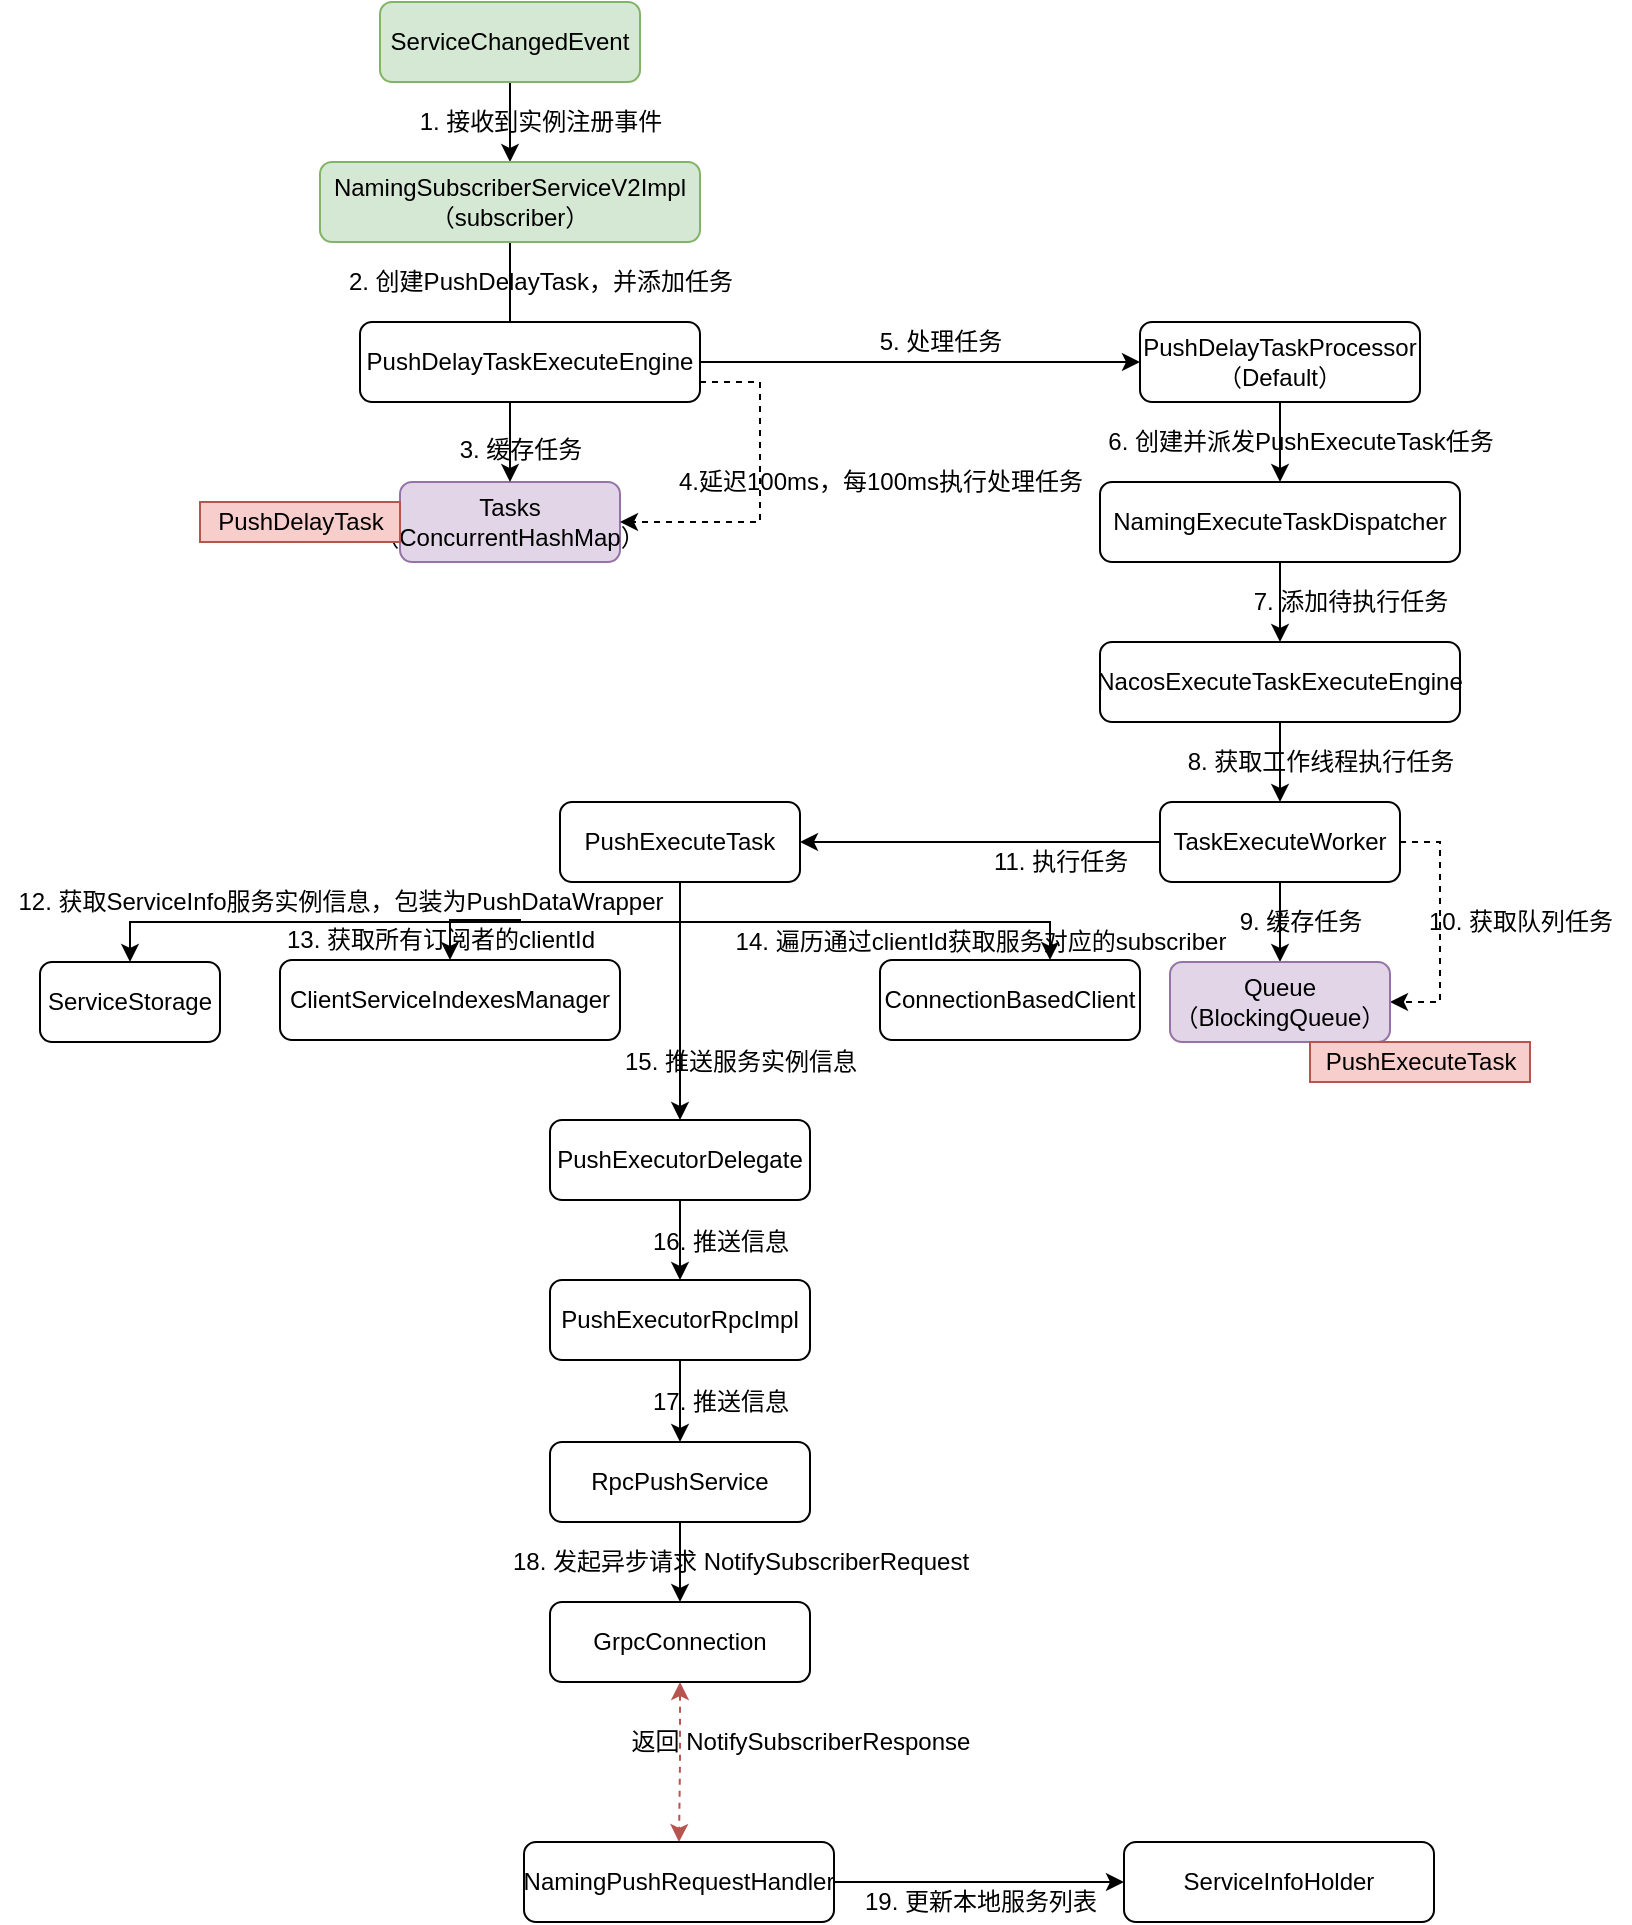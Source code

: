 <mxfile version="15.8.7" type="device"><diagram id="tt5ekTkUBXg02wSBG8P3" name="第 1 页"><mxGraphModel dx="1109" dy="869" grid="1" gridSize="10" guides="1" tooltips="1" connect="1" arrows="1" fold="1" page="1" pageScale="1" pageWidth="827" pageHeight="1169" math="0" shadow="0"><root><mxCell id="0"/><mxCell id="1" parent="0"/><mxCell id="zwrUv7iS9QASO7mrHfbT-5" style="edgeStyle=orthogonalEdgeStyle;rounded=0;orthogonalLoop=1;jettySize=auto;html=1;entryX=0.5;entryY=0;entryDx=0;entryDy=0;" edge="1" parent="1" source="zwrUv7iS9QASO7mrHfbT-1" target="zwrUv7iS9QASO7mrHfbT-4"><mxGeometry relative="1" as="geometry"/></mxCell><mxCell id="zwrUv7iS9QASO7mrHfbT-1" value="ServiceChangedEvent" style="rounded=1;whiteSpace=wrap;html=1;fillColor=#d5e8d4;strokeColor=#82b366;" vertex="1" parent="1"><mxGeometry x="190" y="80" width="130" height="40" as="geometry"/></mxCell><mxCell id="zwrUv7iS9QASO7mrHfbT-2" value="Tasks&lt;br&gt;（ConcurrentHashMap）" style="rounded=1;whiteSpace=wrap;html=1;fillColor=#e1d5e7;strokeColor=#9673a6;" vertex="1" parent="1"><mxGeometry x="200" y="320" width="110" height="40" as="geometry"/></mxCell><mxCell id="zwrUv7iS9QASO7mrHfbT-18" style="edgeStyle=orthogonalEdgeStyle;rounded=0;orthogonalLoop=1;jettySize=auto;html=1;" edge="1" parent="1" source="zwrUv7iS9QASO7mrHfbT-3" target="zwrUv7iS9QASO7mrHfbT-17"><mxGeometry relative="1" as="geometry"/></mxCell><mxCell id="zwrUv7iS9QASO7mrHfbT-3" value="PushDelayTaskProcessor&lt;br&gt;（Default）" style="rounded=1;whiteSpace=wrap;html=1;" vertex="1" parent="1"><mxGeometry x="570" y="240" width="140" height="40" as="geometry"/></mxCell><mxCell id="zwrUv7iS9QASO7mrHfbT-7" style="edgeStyle=orthogonalEdgeStyle;rounded=0;orthogonalLoop=1;jettySize=auto;html=1;" edge="1" parent="1" source="zwrUv7iS9QASO7mrHfbT-4" target="zwrUv7iS9QASO7mrHfbT-2"><mxGeometry relative="1" as="geometry"/></mxCell><mxCell id="zwrUv7iS9QASO7mrHfbT-4" value="NamingSubscriberServiceV2Impl&lt;br&gt;（subscriber）" style="rounded=1;whiteSpace=wrap;html=1;fillColor=#d5e8d4;strokeColor=#82b366;" vertex="1" parent="1"><mxGeometry x="160" y="160" width="190" height="40" as="geometry"/></mxCell><mxCell id="zwrUv7iS9QASO7mrHfbT-6" value="1. 接收到实例注册事件" style="text;html=1;align=center;verticalAlign=middle;resizable=0;points=[];autosize=1;strokeColor=none;fillColor=none;" vertex="1" parent="1"><mxGeometry x="200" y="130" width="140" height="20" as="geometry"/></mxCell><mxCell id="zwrUv7iS9QASO7mrHfbT-8" value="2.&amp;nbsp;创建PushDelayTask，并添加任务" style="text;html=1;align=center;verticalAlign=middle;resizable=0;points=[];autosize=1;strokeColor=none;fillColor=none;" vertex="1" parent="1"><mxGeometry x="165" y="210" width="210" height="20" as="geometry"/></mxCell><mxCell id="zwrUv7iS9QASO7mrHfbT-12" style="edgeStyle=orthogonalEdgeStyle;rounded=0;orthogonalLoop=1;jettySize=auto;html=1;entryX=1;entryY=0.5;entryDx=0;entryDy=0;dashed=1;" edge="1" parent="1" source="zwrUv7iS9QASO7mrHfbT-10" target="zwrUv7iS9QASO7mrHfbT-2"><mxGeometry relative="1" as="geometry"><Array as="points"><mxPoint x="380" y="270"/><mxPoint x="380" y="340"/></Array></mxGeometry></mxCell><mxCell id="zwrUv7iS9QASO7mrHfbT-14" style="edgeStyle=orthogonalEdgeStyle;rounded=0;orthogonalLoop=1;jettySize=auto;html=1;entryX=0;entryY=0.5;entryDx=0;entryDy=0;" edge="1" parent="1" source="zwrUv7iS9QASO7mrHfbT-10" target="zwrUv7iS9QASO7mrHfbT-3"><mxGeometry relative="1" as="geometry"/></mxCell><mxCell id="zwrUv7iS9QASO7mrHfbT-10" value="PushDelayTaskExecuteEngine" style="rounded=1;whiteSpace=wrap;html=1;" vertex="1" parent="1"><mxGeometry x="180" y="240" width="170" height="40" as="geometry"/></mxCell><mxCell id="zwrUv7iS9QASO7mrHfbT-11" value="3. 缓存任务" style="text;html=1;align=center;verticalAlign=middle;resizable=0;points=[];autosize=1;strokeColor=none;fillColor=none;" vertex="1" parent="1"><mxGeometry x="220" y="294" width="80" height="20" as="geometry"/></mxCell><mxCell id="zwrUv7iS9QASO7mrHfbT-13" value="4.延迟100ms，每100ms执行处理任务" style="text;html=1;align=center;verticalAlign=middle;resizable=0;points=[];autosize=1;strokeColor=none;fillColor=none;" vertex="1" parent="1"><mxGeometry x="330" y="310" width="220" height="20" as="geometry"/></mxCell><mxCell id="zwrUv7iS9QASO7mrHfbT-15" value="5. 处理任务" style="text;html=1;align=center;verticalAlign=middle;resizable=0;points=[];autosize=1;strokeColor=none;fillColor=none;" vertex="1" parent="1"><mxGeometry x="430" y="240" width="80" height="20" as="geometry"/></mxCell><mxCell id="zwrUv7iS9QASO7mrHfbT-16" value="PushDelayTask" style="text;html=1;align=center;verticalAlign=middle;resizable=0;points=[];autosize=1;strokeColor=#b85450;fillColor=#f8cecc;" vertex="1" parent="1"><mxGeometry x="100" y="330" width="100" height="20" as="geometry"/></mxCell><mxCell id="zwrUv7iS9QASO7mrHfbT-21" style="edgeStyle=orthogonalEdgeStyle;rounded=0;orthogonalLoop=1;jettySize=auto;html=1;" edge="1" parent="1" source="zwrUv7iS9QASO7mrHfbT-17" target="zwrUv7iS9QASO7mrHfbT-20"><mxGeometry relative="1" as="geometry"/></mxCell><mxCell id="zwrUv7iS9QASO7mrHfbT-17" value="NamingExecuteTaskDispatcher" style="rounded=1;whiteSpace=wrap;html=1;" vertex="1" parent="1"><mxGeometry x="550" y="320" width="180" height="40" as="geometry"/></mxCell><mxCell id="zwrUv7iS9QASO7mrHfbT-19" value="6. 创建并派发PushExecuteTask任务" style="text;html=1;align=center;verticalAlign=middle;resizable=0;points=[];autosize=1;strokeColor=none;fillColor=none;" vertex="1" parent="1"><mxGeometry x="545" y="290" width="210" height="20" as="geometry"/></mxCell><mxCell id="zwrUv7iS9QASO7mrHfbT-24" style="edgeStyle=orthogonalEdgeStyle;rounded=0;orthogonalLoop=1;jettySize=auto;html=1;" edge="1" parent="1" source="zwrUv7iS9QASO7mrHfbT-20" target="zwrUv7iS9QASO7mrHfbT-23"><mxGeometry relative="1" as="geometry"/></mxCell><mxCell id="zwrUv7iS9QASO7mrHfbT-20" value="NacosExecuteTaskExecuteEngine" style="rounded=1;whiteSpace=wrap;html=1;" vertex="1" parent="1"><mxGeometry x="550" y="400" width="180" height="40" as="geometry"/></mxCell><mxCell id="zwrUv7iS9QASO7mrHfbT-22" value="7. 添加待执行任务" style="text;html=1;align=center;verticalAlign=middle;resizable=0;points=[];autosize=1;strokeColor=none;fillColor=none;" vertex="1" parent="1"><mxGeometry x="620" y="370" width="110" height="20" as="geometry"/></mxCell><mxCell id="zwrUv7iS9QASO7mrHfbT-27" style="edgeStyle=orthogonalEdgeStyle;rounded=0;orthogonalLoop=1;jettySize=auto;html=1;" edge="1" parent="1" source="zwrUv7iS9QASO7mrHfbT-23" target="zwrUv7iS9QASO7mrHfbT-26"><mxGeometry relative="1" as="geometry"/></mxCell><mxCell id="zwrUv7iS9QASO7mrHfbT-31" style="edgeStyle=orthogonalEdgeStyle;rounded=0;orthogonalLoop=1;jettySize=auto;html=1;entryX=1;entryY=0.5;entryDx=0;entryDy=0;dashed=1;" edge="1" parent="1" source="zwrUv7iS9QASO7mrHfbT-23" target="zwrUv7iS9QASO7mrHfbT-26"><mxGeometry relative="1" as="geometry"><Array as="points"><mxPoint x="720" y="500"/><mxPoint x="720" y="580"/></Array></mxGeometry></mxCell><mxCell id="zwrUv7iS9QASO7mrHfbT-34" style="edgeStyle=orthogonalEdgeStyle;rounded=0;orthogonalLoop=1;jettySize=auto;html=1;entryX=1;entryY=0.5;entryDx=0;entryDy=0;" edge="1" parent="1" source="zwrUv7iS9QASO7mrHfbT-23" target="zwrUv7iS9QASO7mrHfbT-33"><mxGeometry relative="1" as="geometry"/></mxCell><mxCell id="zwrUv7iS9QASO7mrHfbT-23" value="TaskExecuteWorker" style="rounded=1;whiteSpace=wrap;html=1;" vertex="1" parent="1"><mxGeometry x="580" y="480" width="120" height="40" as="geometry"/></mxCell><mxCell id="zwrUv7iS9QASO7mrHfbT-25" value="8. 获取工作线程执行任务" style="text;html=1;align=center;verticalAlign=middle;resizable=0;points=[];autosize=1;strokeColor=none;fillColor=none;" vertex="1" parent="1"><mxGeometry x="585" y="450" width="150" height="20" as="geometry"/></mxCell><mxCell id="zwrUv7iS9QASO7mrHfbT-26" value="Queue&lt;br&gt;（BlockingQueue）" style="rounded=1;whiteSpace=wrap;html=1;fillColor=#e1d5e7;strokeColor=#9673a6;" vertex="1" parent="1"><mxGeometry x="585" y="560" width="110" height="40" as="geometry"/></mxCell><mxCell id="zwrUv7iS9QASO7mrHfbT-28" value="9. 缓存任务" style="text;html=1;align=center;verticalAlign=middle;resizable=0;points=[];autosize=1;strokeColor=none;fillColor=none;" vertex="1" parent="1"><mxGeometry x="610" y="530" width="80" height="20" as="geometry"/></mxCell><mxCell id="zwrUv7iS9QASO7mrHfbT-29" value="PushExecuteTask" style="text;html=1;align=center;verticalAlign=middle;resizable=0;points=[];autosize=1;strokeColor=#b85450;fillColor=#f8cecc;" vertex="1" parent="1"><mxGeometry x="655" y="600" width="110" height="20" as="geometry"/></mxCell><mxCell id="zwrUv7iS9QASO7mrHfbT-32" value="10. 获取队列任务" style="text;html=1;align=center;verticalAlign=middle;resizable=0;points=[];autosize=1;strokeColor=none;fillColor=none;" vertex="1" parent="1"><mxGeometry x="705" y="530" width="110" height="20" as="geometry"/></mxCell><mxCell id="zwrUv7iS9QASO7mrHfbT-38" style="edgeStyle=orthogonalEdgeStyle;rounded=0;orthogonalLoop=1;jettySize=auto;html=1;entryX=0.5;entryY=0;entryDx=0;entryDy=0;" edge="1" parent="1" source="zwrUv7iS9QASO7mrHfbT-33" target="zwrUv7iS9QASO7mrHfbT-36"><mxGeometry relative="1" as="geometry"><Array as="points"><mxPoint x="340" y="540"/><mxPoint x="65" y="540"/></Array></mxGeometry></mxCell><mxCell id="zwrUv7iS9QASO7mrHfbT-44" style="edgeStyle=orthogonalEdgeStyle;rounded=0;orthogonalLoop=1;jettySize=auto;html=1;" edge="1" parent="1" source="zwrUv7iS9QASO7mrHfbT-33" target="zwrUv7iS9QASO7mrHfbT-43"><mxGeometry relative="1" as="geometry"><Array as="points"><mxPoint x="340" y="540"/><mxPoint x="525" y="540"/></Array></mxGeometry></mxCell><mxCell id="zwrUv7iS9QASO7mrHfbT-47" style="edgeStyle=orthogonalEdgeStyle;rounded=0;orthogonalLoop=1;jettySize=auto;html=1;" edge="1" parent="1" source="zwrUv7iS9QASO7mrHfbT-33" target="zwrUv7iS9QASO7mrHfbT-46"><mxGeometry relative="1" as="geometry"/></mxCell><mxCell id="zwrUv7iS9QASO7mrHfbT-51" style="edgeStyle=orthogonalEdgeStyle;rounded=0;orthogonalLoop=1;jettySize=auto;html=1;entryX=0.5;entryY=0;entryDx=0;entryDy=0;" edge="1" parent="1" source="zwrUv7iS9QASO7mrHfbT-33" target="zwrUv7iS9QASO7mrHfbT-40"><mxGeometry relative="1" as="geometry"/></mxCell><mxCell id="zwrUv7iS9QASO7mrHfbT-33" value="&lt;span&gt;PushExecuteTask&lt;/span&gt;" style="rounded=1;whiteSpace=wrap;html=1;" vertex="1" parent="1"><mxGeometry x="280" y="480" width="120" height="40" as="geometry"/></mxCell><mxCell id="zwrUv7iS9QASO7mrHfbT-35" value="11. 执行任务" style="text;html=1;align=center;verticalAlign=middle;resizable=0;points=[];autosize=1;strokeColor=none;fillColor=none;" vertex="1" parent="1"><mxGeometry x="490" y="500" width="80" height="20" as="geometry"/></mxCell><mxCell id="zwrUv7iS9QASO7mrHfbT-36" value="&lt;span&gt;ServiceStorage&lt;/span&gt;" style="rounded=1;whiteSpace=wrap;html=1;" vertex="1" parent="1"><mxGeometry x="20" y="560" width="90" height="40" as="geometry"/></mxCell><mxCell id="zwrUv7iS9QASO7mrHfbT-39" value="12. 获取ServiceInfo服务实例信息，包装为PushDataWrapper" style="text;html=1;align=center;verticalAlign=middle;resizable=0;points=[];autosize=1;strokeColor=none;fillColor=none;" vertex="1" parent="1"><mxGeometry y="520" width="340" height="20" as="geometry"/></mxCell><mxCell id="zwrUv7iS9QASO7mrHfbT-40" value="ClientServiceIndexesManager" style="rounded=1;whiteSpace=wrap;html=1;" vertex="1" parent="1"><mxGeometry x="140" y="559" width="170" height="40" as="geometry"/></mxCell><mxCell id="zwrUv7iS9QASO7mrHfbT-42" value="13. 获取所有订阅者的clientId" style="text;html=1;align=center;verticalAlign=middle;resizable=0;points=[];autosize=1;strokeColor=none;fillColor=none;" vertex="1" parent="1"><mxGeometry x="135" y="539" width="170" height="20" as="geometry"/></mxCell><mxCell id="zwrUv7iS9QASO7mrHfbT-43" value="ConnectionBasedClient" style="rounded=1;whiteSpace=wrap;html=1;" vertex="1" parent="1"><mxGeometry x="440" y="559" width="130" height="40" as="geometry"/></mxCell><mxCell id="zwrUv7iS9QASO7mrHfbT-45" value="14. 遍历通过clientId获取服务对应的subscriber" style="text;html=1;align=center;verticalAlign=middle;resizable=0;points=[];autosize=1;strokeColor=none;fillColor=none;" vertex="1" parent="1"><mxGeometry x="360" y="540" width="260" height="20" as="geometry"/></mxCell><mxCell id="zwrUv7iS9QASO7mrHfbT-53" style="edgeStyle=orthogonalEdgeStyle;rounded=0;orthogonalLoop=1;jettySize=auto;html=1;" edge="1" parent="1" source="zwrUv7iS9QASO7mrHfbT-46" target="zwrUv7iS9QASO7mrHfbT-50"><mxGeometry relative="1" as="geometry"/></mxCell><mxCell id="zwrUv7iS9QASO7mrHfbT-46" value="PushExecutorDelegate" style="rounded=1;whiteSpace=wrap;html=1;" vertex="1" parent="1"><mxGeometry x="275" y="639" width="130" height="40" as="geometry"/></mxCell><mxCell id="zwrUv7iS9QASO7mrHfbT-49" value="15. 推送服务实例信息" style="text;html=1;align=center;verticalAlign=middle;resizable=0;points=[];autosize=1;strokeColor=none;fillColor=none;" vertex="1" parent="1"><mxGeometry x="305" y="600" width="130" height="20" as="geometry"/></mxCell><mxCell id="zwrUv7iS9QASO7mrHfbT-54" style="edgeStyle=orthogonalEdgeStyle;rounded=0;orthogonalLoop=1;jettySize=auto;html=1;entryX=0.5;entryY=0;entryDx=0;entryDy=0;" edge="1" parent="1" source="zwrUv7iS9QASO7mrHfbT-50" target="zwrUv7iS9QASO7mrHfbT-52"><mxGeometry relative="1" as="geometry"/></mxCell><mxCell id="zwrUv7iS9QASO7mrHfbT-50" value="PushExecutorRpcImpl" style="rounded=1;whiteSpace=wrap;html=1;" vertex="1" parent="1"><mxGeometry x="275" y="719" width="130" height="40" as="geometry"/></mxCell><mxCell id="zwrUv7iS9QASO7mrHfbT-58" style="edgeStyle=orthogonalEdgeStyle;rounded=0;orthogonalLoop=1;jettySize=auto;html=1;entryX=0.5;entryY=0;entryDx=0;entryDy=0;" edge="1" parent="1" source="zwrUv7iS9QASO7mrHfbT-52" target="zwrUv7iS9QASO7mrHfbT-57"><mxGeometry relative="1" as="geometry"/></mxCell><mxCell id="zwrUv7iS9QASO7mrHfbT-52" value="RpcPushService" style="rounded=1;whiteSpace=wrap;html=1;" vertex="1" parent="1"><mxGeometry x="275" y="800" width="130" height="40" as="geometry"/></mxCell><mxCell id="zwrUv7iS9QASO7mrHfbT-55" value="16. 推送信息" style="text;html=1;align=center;verticalAlign=middle;resizable=0;points=[];autosize=1;strokeColor=none;fillColor=none;" vertex="1" parent="1"><mxGeometry x="320" y="690" width="80" height="20" as="geometry"/></mxCell><mxCell id="zwrUv7iS9QASO7mrHfbT-56" value="17. 推送信息" style="text;html=1;align=center;verticalAlign=middle;resizable=0;points=[];autosize=1;strokeColor=none;fillColor=none;" vertex="1" parent="1"><mxGeometry x="320" y="770" width="80" height="20" as="geometry"/></mxCell><mxCell id="zwrUv7iS9QASO7mrHfbT-62" style="edgeStyle=orthogonalEdgeStyle;rounded=0;orthogonalLoop=1;jettySize=auto;html=1;dashed=1;fillColor=#f8cecc;strokeColor=#b85450;startArrow=classic;startFill=1;" edge="1" parent="1" source="zwrUv7iS9QASO7mrHfbT-57" target="zwrUv7iS9QASO7mrHfbT-61"><mxGeometry relative="1" as="geometry"/></mxCell><mxCell id="zwrUv7iS9QASO7mrHfbT-57" value="GrpcConnection" style="rounded=1;whiteSpace=wrap;html=1;" vertex="1" parent="1"><mxGeometry x="275" y="880" width="130" height="40" as="geometry"/></mxCell><mxCell id="zwrUv7iS9QASO7mrHfbT-59" value="18. 发起异步请求&amp;nbsp;NotifySubscriberRequest" style="text;html=1;align=center;verticalAlign=middle;resizable=0;points=[];autosize=1;strokeColor=none;fillColor=none;" vertex="1" parent="1"><mxGeometry x="250" y="850" width="240" height="20" as="geometry"/></mxCell><mxCell id="zwrUv7iS9QASO7mrHfbT-64" style="edgeStyle=orthogonalEdgeStyle;rounded=0;orthogonalLoop=1;jettySize=auto;html=1;" edge="1" parent="1" source="zwrUv7iS9QASO7mrHfbT-61" target="zwrUv7iS9QASO7mrHfbT-63"><mxGeometry relative="1" as="geometry"/></mxCell><mxCell id="zwrUv7iS9QASO7mrHfbT-61" value="NamingPushRequestHandler" style="rounded=1;whiteSpace=wrap;html=1;" vertex="1" parent="1"><mxGeometry x="262" y="1000" width="155" height="40" as="geometry"/></mxCell><mxCell id="zwrUv7iS9QASO7mrHfbT-63" value="ServiceInfoHolder" style="rounded=1;whiteSpace=wrap;html=1;" vertex="1" parent="1"><mxGeometry x="562" y="1000" width="155" height="40" as="geometry"/></mxCell><mxCell id="zwrUv7iS9QASO7mrHfbT-65" value="19. 更新本地服务列表" style="text;html=1;align=center;verticalAlign=middle;resizable=0;points=[];autosize=1;strokeColor=none;fillColor=none;" vertex="1" parent="1"><mxGeometry x="425" y="1020" width="130" height="20" as="geometry"/></mxCell><mxCell id="zwrUv7iS9QASO7mrHfbT-66" value="返回&amp;nbsp;NotifySubscriberResponse" style="text;html=1;align=center;verticalAlign=middle;resizable=0;points=[];autosize=1;strokeColor=none;fillColor=none;" vertex="1" parent="1"><mxGeometry x="310" y="940" width="180" height="20" as="geometry"/></mxCell></root></mxGraphModel></diagram></mxfile>